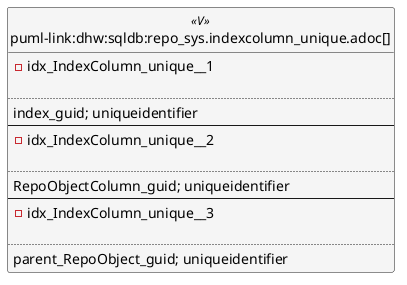 @startuml
left to right direction
'top to bottom direction
hide circle
'avoide "." issues:
set namespaceSeparator none


skinparam class {
  BackgroundColor White
  BackgroundColor<<FN>> Yellow
  BackgroundColor<<FS>> Yellow
  BackgroundColor<<FT>> LightGray
  BackgroundColor<<IF>> Yellow
  BackgroundColor<<IS>> Yellow
  BackgroundColor<<P>> Aqua
  BackgroundColor<<PC>> Aqua
  BackgroundColor<<SN>> Yellow
  BackgroundColor<<SO>> SlateBlue
  BackgroundColor<<TF>> LightGray
  BackgroundColor<<TR>> Tomato
  BackgroundColor<<U>> White
  BackgroundColor<<V>> WhiteSmoke
  BackgroundColor<<X>> Aqua
  BackgroundColor<<external>> AliceBlue
}


entity "puml-link:dhw:sqldb:repo_sys.indexcolumn_unique.adoc[]" as repo_sys.IndexColumn_unique << V >> {
- idx_IndexColumn_unique__1

..
index_guid; uniqueidentifier
--
- idx_IndexColumn_unique__2

..
RepoObjectColumn_guid; uniqueidentifier
--
- idx_IndexColumn_unique__3

..
parent_RepoObject_guid; uniqueidentifier
}


@enduml

